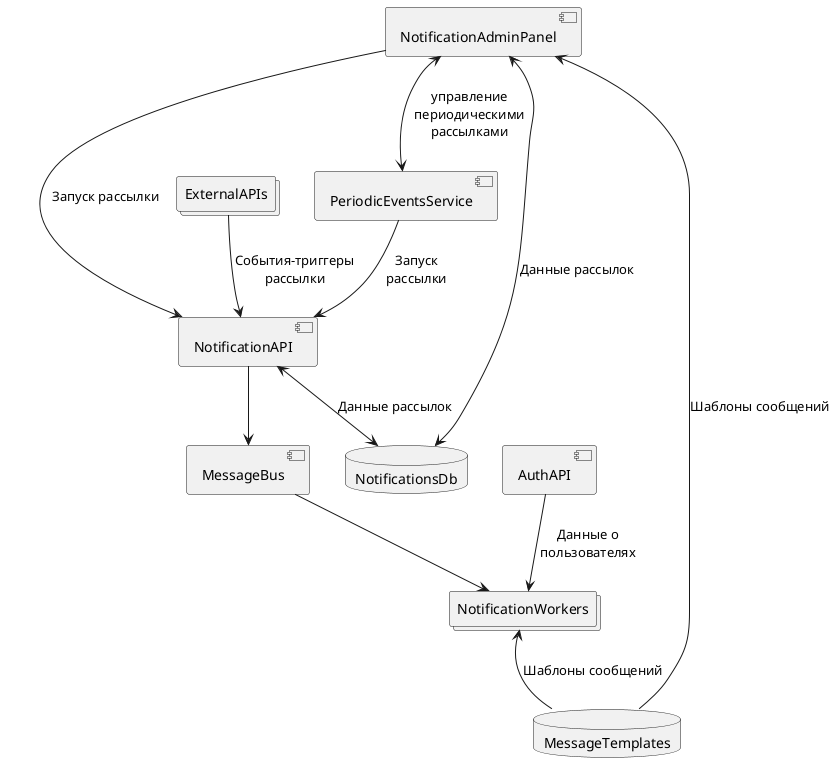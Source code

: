@startuml
'!theme vibrant

collections ExternalAPIs
component PeriodicEventsService
component NotificationAPI
component NotificationAdminPanel
component MessageBus
component AuthAPI
collections NotificationWorkers

database NotificationsDb
database MessageTemplates


ExternalAPIs -down-> NotificationAPI: События-триггеры\nрассылки
PeriodicEventsService --> NotificationAPI: Запуск\nрассылки
NotificationAPI -down-> MessageBus
MessageBus -down-> NotificationWorkers
NotificationAdminPanel -down-> NotificationAPI: Запуск рассылки
NotificationAdminPanel <-down-> PeriodicEventsService: управление\nпериодическими\nрассылками
AuthAPI --> NotificationWorkers: Данные о\nпользователях

NotificationWorkers <-- MessageTemplates: Шаблоны сообщений
NotificationAdminPanel <-- MessageTemplates: Шаблоны сообщений
NotificationAPI <--> NotificationsDb: Данные рассылок
NotificationAdminPanel <--> NotificationsDb: Данные рассылок
@enduml